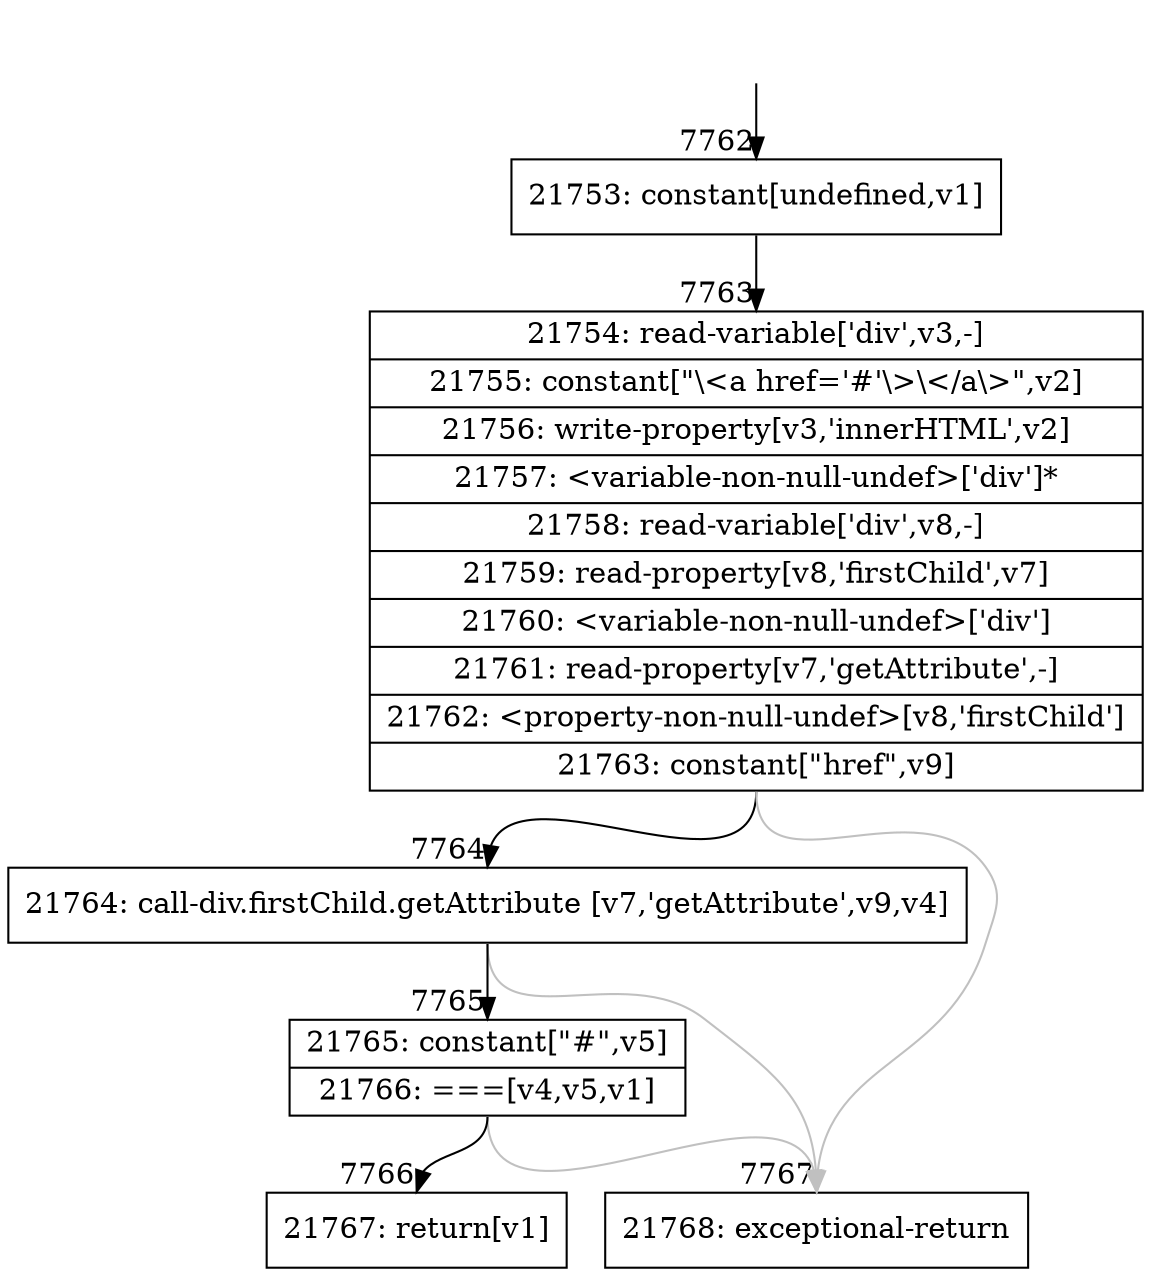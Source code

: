 digraph {
rankdir="TD"
BB_entry581[shape=none,label=""];
BB_entry581 -> BB7762 [tailport=s, headport=n, headlabel="    7762"]
BB7762 [shape=record label="{21753: constant[undefined,v1]}" ] 
BB7762 -> BB7763 [tailport=s, headport=n, headlabel="      7763"]
BB7763 [shape=record label="{21754: read-variable['div',v3,-]|21755: constant[\"\\\<a href='#'\\\>\\\</a\\\>\",v2]|21756: write-property[v3,'innerHTML',v2]|21757: \<variable-non-null-undef\>['div']*|21758: read-variable['div',v8,-]|21759: read-property[v8,'firstChild',v7]|21760: \<variable-non-null-undef\>['div']|21761: read-property[v7,'getAttribute',-]|21762: \<property-non-null-undef\>[v8,'firstChild']|21763: constant[\"href\",v9]}" ] 
BB7763 -> BB7764 [tailport=s, headport=n, headlabel="      7764"]
BB7763 -> BB7767 [tailport=s, headport=n, color=gray, headlabel="      7767"]
BB7764 [shape=record label="{21764: call-div.firstChild.getAttribute [v7,'getAttribute',v9,v4]}" ] 
BB7764 -> BB7765 [tailport=s, headport=n, headlabel="      7765"]
BB7764 -> BB7767 [tailport=s, headport=n, color=gray]
BB7765 [shape=record label="{21765: constant[\"#\",v5]|21766: ===[v4,v5,v1]}" ] 
BB7765 -> BB7766 [tailport=s, headport=n, headlabel="      7766"]
BB7765 -> BB7767 [tailport=s, headport=n, color=gray]
BB7766 [shape=record label="{21767: return[v1]}" ] 
BB7767 [shape=record label="{21768: exceptional-return}" ] 
//#$~ 6187
}
